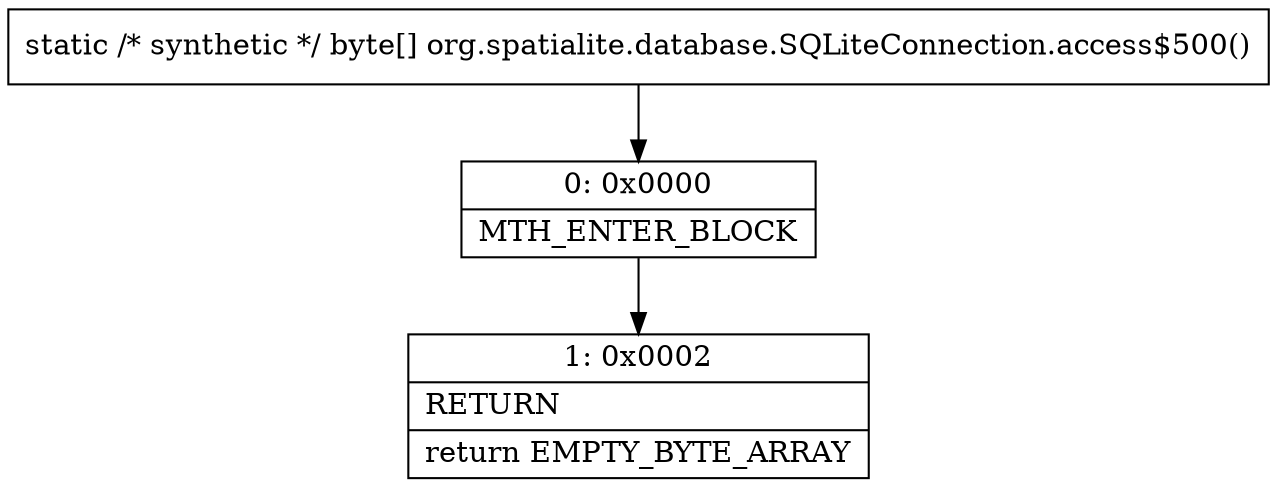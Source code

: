 digraph "CFG fororg.spatialite.database.SQLiteConnection.access$500()[B" {
Node_0 [shape=record,label="{0\:\ 0x0000|MTH_ENTER_BLOCK\l}"];
Node_1 [shape=record,label="{1\:\ 0x0002|RETURN\l|return EMPTY_BYTE_ARRAY\l}"];
MethodNode[shape=record,label="{static \/* synthetic *\/ byte[] org.spatialite.database.SQLiteConnection.access$500() }"];
MethodNode -> Node_0;
Node_0 -> Node_1;
}

